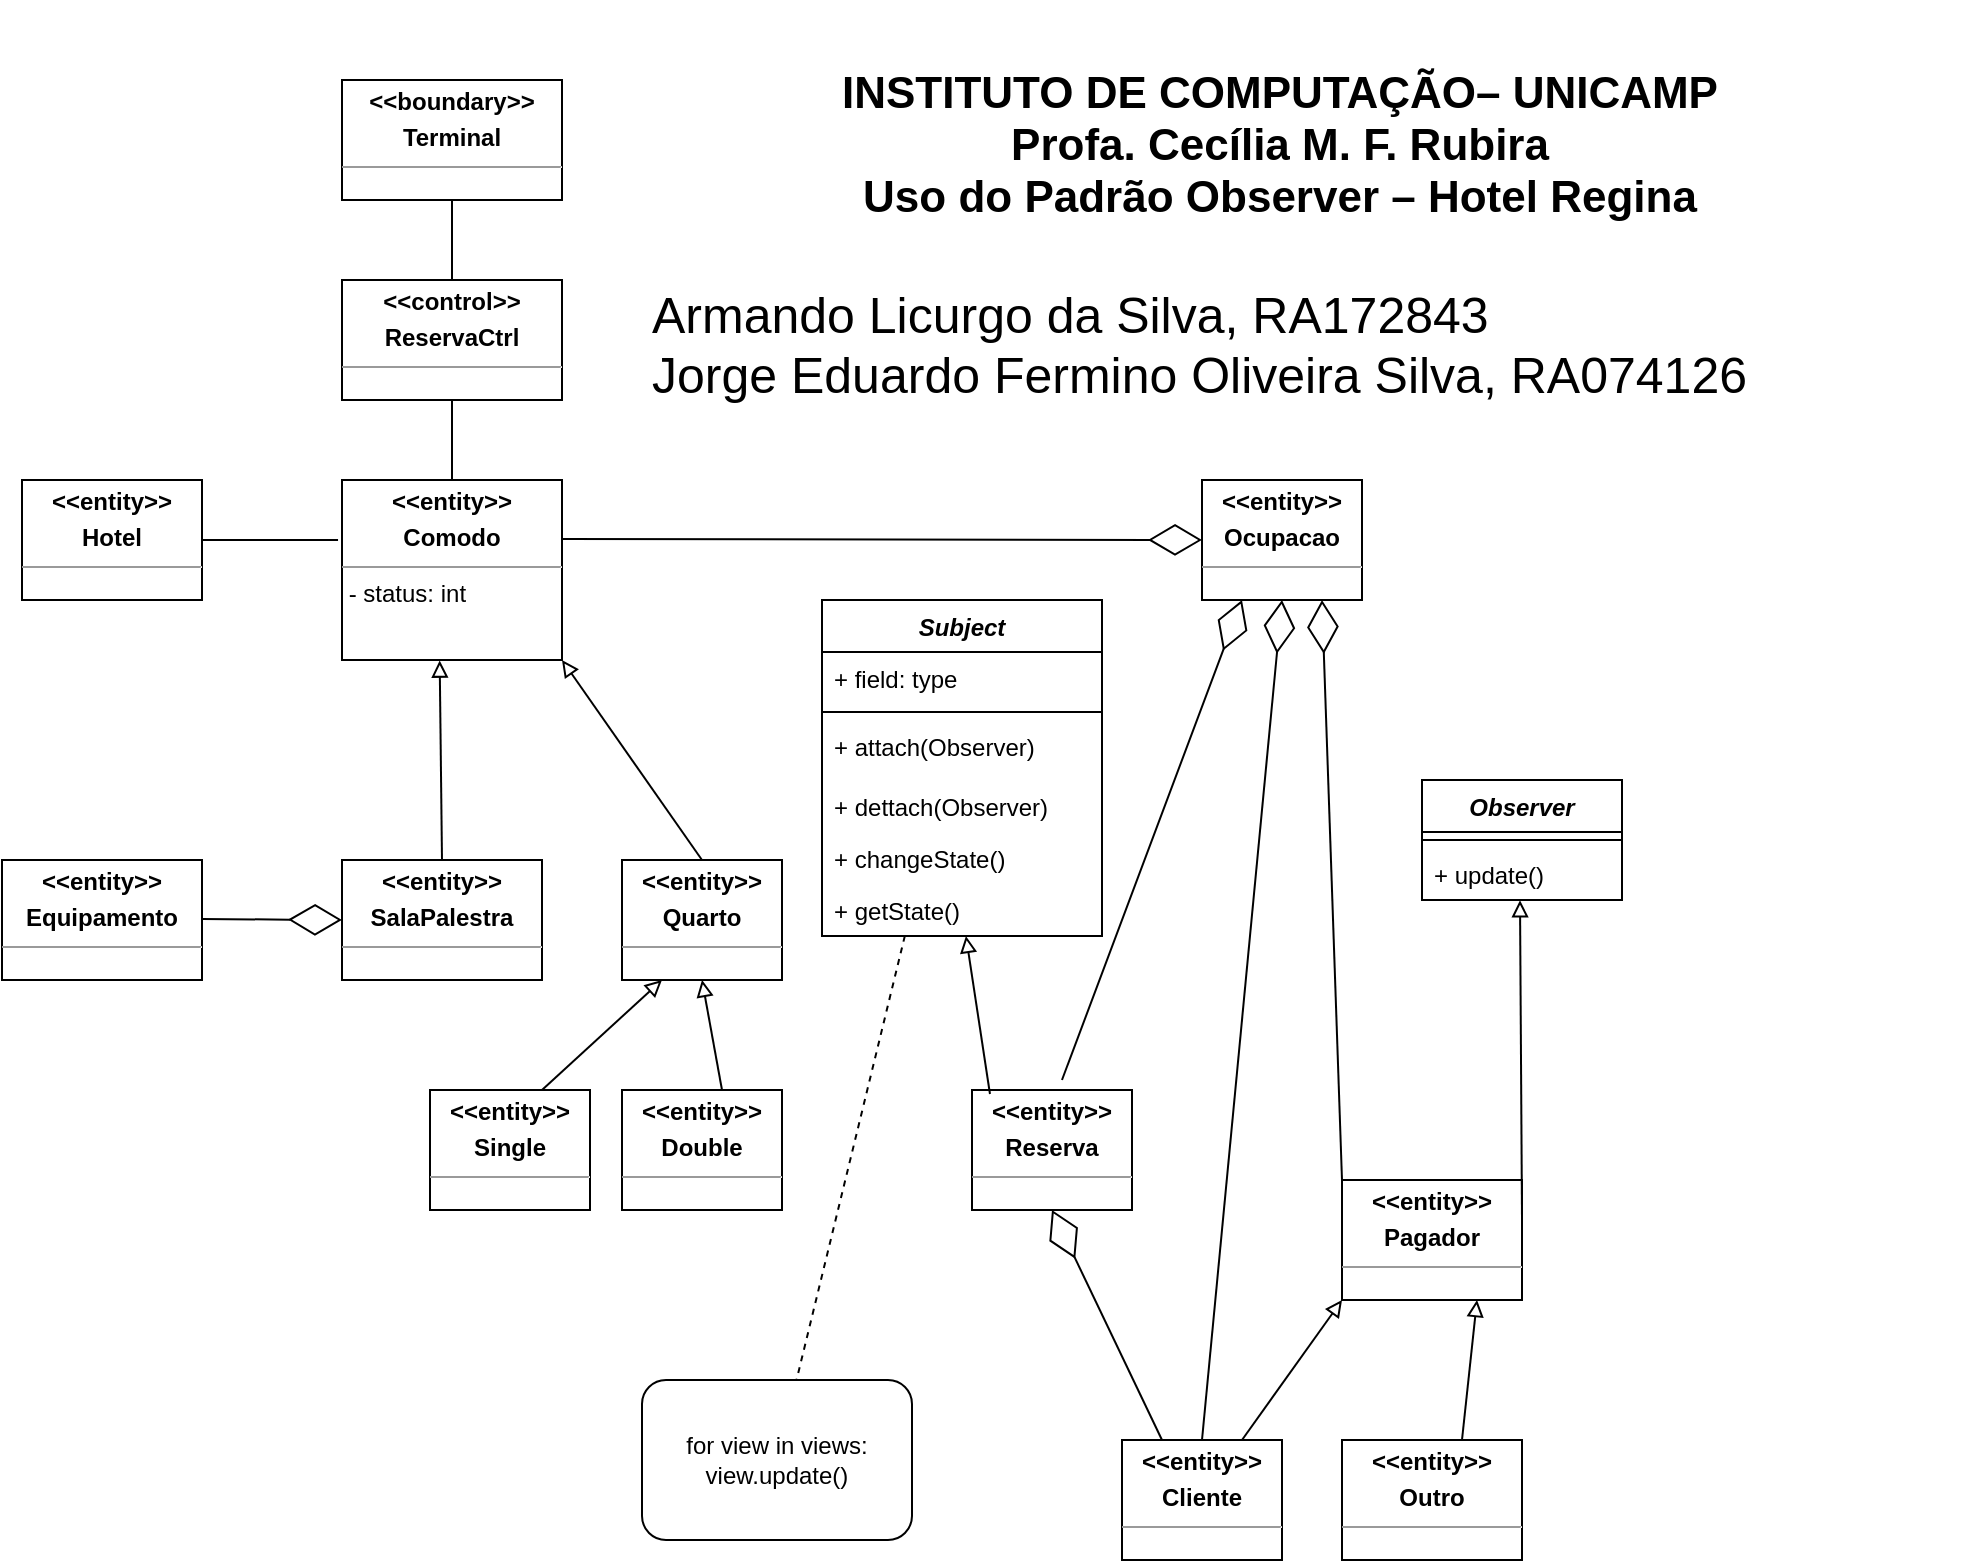 <mxfile version="20.0.3" type="github"><diagram id="ab7A9edM-awW-jda9u8C" name="Página-1"><mxGraphModel dx="643" dy="324" grid="1" gridSize="10" guides="1" tooltips="1" connect="1" arrows="1" fold="1" page="1" pageScale="1" pageWidth="1169" pageHeight="827" math="0" shadow="0"><root><mxCell id="0"/><mxCell id="1" parent="0"/><mxCell id="IG0xi2LIqLHHHlqzzg-J-4" value="&lt;p style=&quot;margin:0px;margin-top:4px;text-align:center;&quot;&gt;&lt;b&gt;&amp;lt;&amp;lt;entity&amp;gt;&amp;gt;&lt;/b&gt;&lt;/p&gt;&lt;p style=&quot;margin:0px;margin-top:4px;text-align:center;&quot;&gt;&lt;b&gt;Comodo&lt;/b&gt;&lt;/p&gt;&lt;hr size=&quot;1&quot;&gt;&lt;div style=&quot;height:2px;&quot;&gt;&amp;nbsp;- status: int&lt;/div&gt;&lt;div style=&quot;height:2px;&quot;&gt;&lt;br&gt;&lt;/div&gt;" style="verticalAlign=top;align=left;overflow=fill;fontSize=12;fontFamily=Helvetica;html=1;" parent="1" vertex="1"><mxGeometry x="330" y="250" width="110" height="90" as="geometry"/></mxCell><mxCell id="IG0xi2LIqLHHHlqzzg-J-5" value="&lt;p style=&quot;margin:0px;margin-top:4px;text-align:center;&quot;&gt;&lt;b&gt;&amp;lt;&amp;lt;entity&amp;gt;&amp;gt;&lt;/b&gt;&lt;/p&gt;&lt;p style=&quot;margin:0px;margin-top:4px;text-align:center;&quot;&gt;&lt;b&gt;Hotel&lt;/b&gt;&lt;/p&gt;&lt;hr size=&quot;1&quot;&gt;&lt;div style=&quot;height:2px;&quot;&gt;&lt;/div&gt;" style="verticalAlign=top;align=left;overflow=fill;fontSize=12;fontFamily=Helvetica;html=1;" parent="1" vertex="1"><mxGeometry x="170" y="250" width="90" height="60" as="geometry"/></mxCell><mxCell id="IG0xi2LIqLHHHlqzzg-J-6" value="&lt;p style=&quot;margin:0px;margin-top:4px;text-align:center;&quot;&gt;&lt;b&gt;&amp;lt;&amp;lt;entity&amp;gt;&amp;gt;&lt;/b&gt;&lt;/p&gt;&lt;p style=&quot;margin:0px;margin-top:4px;text-align:center;&quot;&gt;&lt;b&gt;Ocupacao&lt;/b&gt;&lt;/p&gt;&lt;hr size=&quot;1&quot;&gt;&lt;div style=&quot;height:2px;&quot;&gt;&lt;/div&gt;" style="verticalAlign=top;align=left;overflow=fill;fontSize=12;fontFamily=Helvetica;html=1;" parent="1" vertex="1"><mxGeometry x="760" y="250" width="80" height="60" as="geometry"/></mxCell><mxCell id="IG0xi2LIqLHHHlqzzg-J-7" value="&lt;p style=&quot;margin:0px;margin-top:4px;text-align:center;&quot;&gt;&lt;b&gt;&amp;lt;&amp;lt;entity&amp;gt;&amp;gt;&lt;/b&gt;&lt;/p&gt;&lt;p style=&quot;margin:0px;margin-top:4px;text-align:center;&quot;&gt;&lt;b&gt;Equipamento&lt;/b&gt;&lt;/p&gt;&lt;hr size=&quot;1&quot;&gt;&lt;div style=&quot;height:2px;&quot;&gt;&lt;/div&gt;" style="verticalAlign=top;align=left;overflow=fill;fontSize=12;fontFamily=Helvetica;html=1;" parent="1" vertex="1"><mxGeometry x="160" y="440" width="100" height="60" as="geometry"/></mxCell><mxCell id="IG0xi2LIqLHHHlqzzg-J-8" value="&lt;p style=&quot;margin:0px;margin-top:4px;text-align:center;&quot;&gt;&lt;b&gt;&amp;lt;&amp;lt;entity&amp;gt;&amp;gt;&lt;/b&gt;&lt;/p&gt;&lt;p style=&quot;margin:0px;margin-top:4px;text-align:center;&quot;&gt;&lt;b&gt;SalaPalestra&lt;/b&gt;&lt;/p&gt;&lt;hr size=&quot;1&quot;&gt;&lt;div style=&quot;height:2px;&quot;&gt;&lt;/div&gt;" style="verticalAlign=top;align=left;overflow=fill;fontSize=12;fontFamily=Helvetica;html=1;" parent="1" vertex="1"><mxGeometry x="330" y="440" width="100" height="60" as="geometry"/></mxCell><mxCell id="IG0xi2LIqLHHHlqzzg-J-9" value="&lt;p style=&quot;margin:0px;margin-top:4px;text-align:center;&quot;&gt;&lt;b&gt;&amp;lt;&amp;lt;entity&amp;gt;&amp;gt;&lt;/b&gt;&lt;/p&gt;&lt;p style=&quot;margin:0px;margin-top:4px;text-align:center;&quot;&gt;&lt;b&gt;Quarto&lt;/b&gt;&lt;/p&gt;&lt;hr size=&quot;1&quot;&gt;&lt;div style=&quot;height:2px;&quot;&gt;&lt;/div&gt;" style="verticalAlign=top;align=left;overflow=fill;fontSize=12;fontFamily=Helvetica;html=1;" parent="1" vertex="1"><mxGeometry x="470" y="440" width="80" height="60" as="geometry"/></mxCell><mxCell id="IG0xi2LIqLHHHlqzzg-J-10" value="&lt;p style=&quot;margin:0px;margin-top:4px;text-align:center;&quot;&gt;&lt;b&gt;&amp;lt;&amp;lt;entity&amp;gt;&amp;gt;&lt;/b&gt;&lt;/p&gt;&lt;p style=&quot;margin:0px;margin-top:4px;text-align:center;&quot;&gt;&lt;b&gt;Single&lt;/b&gt;&lt;/p&gt;&lt;hr size=&quot;1&quot;&gt;&lt;div style=&quot;height:2px;&quot;&gt;&lt;/div&gt;" style="verticalAlign=top;align=left;overflow=fill;fontSize=12;fontFamily=Helvetica;html=1;" parent="1" vertex="1"><mxGeometry x="374" y="555" width="80" height="60" as="geometry"/></mxCell><mxCell id="IG0xi2LIqLHHHlqzzg-J-11" value="&lt;p style=&quot;margin:0px;margin-top:4px;text-align:center;&quot;&gt;&lt;b&gt;&amp;lt;&amp;lt;entity&amp;gt;&amp;gt;&lt;/b&gt;&lt;/p&gt;&lt;p style=&quot;margin:0px;margin-top:4px;text-align:center;&quot;&gt;&lt;b&gt;Double&lt;/b&gt;&lt;/p&gt;&lt;hr size=&quot;1&quot;&gt;&lt;div style=&quot;height:2px;&quot;&gt;&lt;/div&gt;" style="verticalAlign=top;align=left;overflow=fill;fontSize=12;fontFamily=Helvetica;html=1;" parent="1" vertex="1"><mxGeometry x="470" y="555" width="80" height="60" as="geometry"/></mxCell><mxCell id="IG0xi2LIqLHHHlqzzg-J-12" value="&lt;p style=&quot;margin:0px;margin-top:4px;text-align:center;&quot;&gt;&lt;b&gt;&amp;lt;&amp;lt;entity&amp;gt;&amp;gt;&lt;/b&gt;&lt;/p&gt;&lt;p style=&quot;margin:0px;margin-top:4px;text-align:center;&quot;&gt;&lt;b&gt;Reserva&lt;/b&gt;&lt;/p&gt;&lt;hr size=&quot;1&quot;&gt;&lt;div style=&quot;height:2px;&quot;&gt;&lt;/div&gt;" style="verticalAlign=top;align=left;overflow=fill;fontSize=12;fontFamily=Helvetica;html=1;" parent="1" vertex="1"><mxGeometry x="645" y="555" width="80" height="60" as="geometry"/></mxCell><mxCell id="IG0xi2LIqLHHHlqzzg-J-13" value="&lt;p style=&quot;margin:0px;margin-top:4px;text-align:center;&quot;&gt;&lt;b&gt;&amp;lt;&amp;lt;entity&amp;gt;&amp;gt;&lt;/b&gt;&lt;/p&gt;&lt;p style=&quot;margin:0px;margin-top:4px;text-align:center;&quot;&gt;&lt;b&gt;Pagador&lt;/b&gt;&lt;/p&gt;&lt;hr size=&quot;1&quot;&gt;&lt;div style=&quot;height:2px;&quot;&gt;&lt;/div&gt;" style="verticalAlign=top;align=left;overflow=fill;fontSize=12;fontFamily=Helvetica;html=1;" parent="1" vertex="1"><mxGeometry x="830" y="600" width="90" height="60" as="geometry"/></mxCell><mxCell id="IG0xi2LIqLHHHlqzzg-J-14" value="&lt;p style=&quot;margin:0px;margin-top:4px;text-align:center;&quot;&gt;&lt;b&gt;&amp;lt;&amp;lt;entity&amp;gt;&amp;gt;&lt;/b&gt;&lt;/p&gt;&lt;p style=&quot;margin:0px;margin-top:4px;text-align:center;&quot;&gt;&lt;b&gt;Cliente&lt;/b&gt;&lt;/p&gt;&lt;hr size=&quot;1&quot;&gt;&lt;div style=&quot;height:2px;&quot;&gt;&lt;/div&gt;" style="verticalAlign=top;align=left;overflow=fill;fontSize=12;fontFamily=Helvetica;html=1;" parent="1" vertex="1"><mxGeometry x="720" y="730" width="80" height="60" as="geometry"/></mxCell><mxCell id="IG0xi2LIqLHHHlqzzg-J-15" value="&lt;p style=&quot;margin:0px;margin-top:4px;text-align:center;&quot;&gt;&lt;b&gt;&amp;lt;&amp;lt;entity&amp;gt;&amp;gt;&lt;/b&gt;&lt;/p&gt;&lt;p style=&quot;margin:0px;margin-top:4px;text-align:center;&quot;&gt;&lt;b&gt;Outro&lt;/b&gt;&lt;/p&gt;&lt;hr size=&quot;1&quot;&gt;&lt;div style=&quot;height:2px;&quot;&gt;&lt;/div&gt;" style="verticalAlign=top;align=left;overflow=fill;fontSize=12;fontFamily=Helvetica;html=1;" parent="1" vertex="1"><mxGeometry x="830" y="730" width="90" height="60" as="geometry"/></mxCell><mxCell id="IG0xi2LIqLHHHlqzzg-J-17" value="&lt;p style=&quot;margin:0px;margin-top:4px;text-align:center;&quot;&gt;&lt;b&gt;&amp;lt;&amp;lt;control&amp;gt;&amp;gt;&lt;/b&gt;&lt;/p&gt;&lt;p style=&quot;margin:0px;margin-top:4px;text-align:center;&quot;&gt;&lt;b&gt;ReservaCtrl&lt;/b&gt;&lt;/p&gt;&lt;hr size=&quot;1&quot;&gt;&lt;div style=&quot;height:2px;&quot;&gt;&lt;/div&gt;" style="verticalAlign=top;align=left;overflow=fill;fontSize=12;fontFamily=Helvetica;html=1;" parent="1" vertex="1"><mxGeometry x="330" y="150" width="110" height="60" as="geometry"/></mxCell><mxCell id="IG0xi2LIqLHHHlqzzg-J-18" value="&lt;p style=&quot;margin:0px;margin-top:4px;text-align:center;&quot;&gt;&lt;b&gt;&amp;lt;&amp;lt;boundary&amp;gt;&amp;gt;&lt;/b&gt;&lt;/p&gt;&lt;p style=&quot;margin:0px;margin-top:4px;text-align:center;&quot;&gt;&lt;b&gt;Terminal&lt;/b&gt;&lt;/p&gt;&lt;hr size=&quot;1&quot;&gt;&lt;div style=&quot;height:2px;&quot;&gt;&lt;/div&gt;" style="verticalAlign=top;align=left;overflow=fill;fontSize=12;fontFamily=Helvetica;html=1;" parent="1" vertex="1"><mxGeometry x="330" y="50" width="110" height="60" as="geometry"/></mxCell><mxCell id="IG0xi2LIqLHHHlqzzg-J-20" value="" style="endArrow=diamondThin;endFill=0;endSize=24;html=1;rounded=0;entryX=0;entryY=0.5;entryDx=0;entryDy=0;" parent="1" target="IG0xi2LIqLHHHlqzzg-J-8" edge="1"><mxGeometry width="160" relative="1" as="geometry"><mxPoint x="260" y="469.5" as="sourcePoint"/><mxPoint x="420" y="469.5" as="targetPoint"/></mxGeometry></mxCell><mxCell id="IG0xi2LIqLHHHlqzzg-J-24" value="" style="endArrow=block;html=1;rounded=0;entryX=0.444;entryY=1.003;entryDx=0;entryDy=0;entryPerimeter=0;endFill=0;" parent="1" target="IG0xi2LIqLHHHlqzzg-J-4" edge="1"><mxGeometry width="50" height="50" relative="1" as="geometry"><mxPoint x="380" y="440" as="sourcePoint"/><mxPoint x="430" y="390" as="targetPoint"/></mxGeometry></mxCell><mxCell id="IG0xi2LIqLHHHlqzzg-J-26" value="" style="endArrow=block;html=1;rounded=0;entryX=1;entryY=1;entryDx=0;entryDy=0;endFill=0;" parent="1" target="IG0xi2LIqLHHHlqzzg-J-4" edge="1"><mxGeometry width="50" height="50" relative="1" as="geometry"><mxPoint x="510" y="440" as="sourcePoint"/><mxPoint x="560" y="390" as="targetPoint"/></mxGeometry></mxCell><mxCell id="IG0xi2LIqLHHHlqzzg-J-27" value="" style="endArrow=block;html=1;rounded=0;entryX=0.25;entryY=1;entryDx=0;entryDy=0;endFill=0;" parent="1" target="IG0xi2LIqLHHHlqzzg-J-9" edge="1"><mxGeometry width="50" height="50" relative="1" as="geometry"><mxPoint x="430" y="555" as="sourcePoint"/><mxPoint x="480" y="505" as="targetPoint"/></mxGeometry></mxCell><mxCell id="IG0xi2LIqLHHHlqzzg-J-28" value="" style="endArrow=block;html=1;rounded=0;endFill=0;entryX=0.5;entryY=1;entryDx=0;entryDy=0;" parent="1" edge="1" target="IG0xi2LIqLHHHlqzzg-J-9"><mxGeometry width="50" height="50" relative="1" as="geometry"><mxPoint x="520" y="555" as="sourcePoint"/><mxPoint x="510" y="505" as="targetPoint"/></mxGeometry></mxCell><mxCell id="IG0xi2LIqLHHHlqzzg-J-29" value="" style="endArrow=block;html=1;rounded=0;entryX=0;entryY=1;entryDx=0;entryDy=0;endFill=0;" parent="1" target="IG0xi2LIqLHHHlqzzg-J-13" edge="1"><mxGeometry width="50" height="50" relative="1" as="geometry"><mxPoint x="780" y="730" as="sourcePoint"/><mxPoint x="830" y="680" as="targetPoint"/></mxGeometry></mxCell><mxCell id="IG0xi2LIqLHHHlqzzg-J-30" value="" style="endArrow=block;html=1;rounded=0;entryX=0.75;entryY=1;entryDx=0;entryDy=0;endFill=0;" parent="1" target="IG0xi2LIqLHHHlqzzg-J-13" edge="1"><mxGeometry width="50" height="50" relative="1" as="geometry"><mxPoint x="890" y="730" as="sourcePoint"/><mxPoint x="940" y="680" as="targetPoint"/></mxGeometry></mxCell><mxCell id="IG0xi2LIqLHHHlqzzg-J-31" value="" style="endArrow=diamondThin;endFill=0;endSize=24;html=1;rounded=0;entryX=0;entryY=0.5;entryDx=0;entryDy=0;" parent="1" target="IG0xi2LIqLHHHlqzzg-J-6" edge="1"><mxGeometry width="160" relative="1" as="geometry"><mxPoint x="440" y="279.5" as="sourcePoint"/><mxPoint x="600" y="279.5" as="targetPoint"/></mxGeometry></mxCell><mxCell id="IG0xi2LIqLHHHlqzzg-J-33" value="Subject" style="swimlane;fontStyle=3;align=center;verticalAlign=top;childLayout=stackLayout;horizontal=1;startSize=26;horizontalStack=0;resizeParent=1;resizeParentMax=0;resizeLast=0;collapsible=1;marginBottom=0;" parent="1" vertex="1"><mxGeometry x="570" y="310" width="140" height="168" as="geometry"/></mxCell><mxCell id="IG0xi2LIqLHHHlqzzg-J-34" value="+ field: type" style="text;strokeColor=none;fillColor=none;align=left;verticalAlign=top;spacingLeft=4;spacingRight=4;overflow=hidden;rotatable=0;points=[[0,0.5],[1,0.5]];portConstraint=eastwest;" parent="IG0xi2LIqLHHHlqzzg-J-33" vertex="1"><mxGeometry y="26" width="140" height="26" as="geometry"/></mxCell><mxCell id="IG0xi2LIqLHHHlqzzg-J-35" value="" style="line;strokeWidth=1;fillColor=none;align=left;verticalAlign=middle;spacingTop=-1;spacingLeft=3;spacingRight=3;rotatable=0;labelPosition=right;points=[];portConstraint=eastwest;" parent="IG0xi2LIqLHHHlqzzg-J-33" vertex="1"><mxGeometry y="52" width="140" height="8" as="geometry"/></mxCell><mxCell id="IG0xi2LIqLHHHlqzzg-J-36" value="+ attach(Observer)" style="text;strokeColor=none;fillColor=none;align=left;verticalAlign=top;spacingLeft=4;spacingRight=4;overflow=hidden;rotatable=0;points=[[0,0.5],[1,0.5]];portConstraint=eastwest;" parent="IG0xi2LIqLHHHlqzzg-J-33" vertex="1"><mxGeometry y="60" width="140" height="30" as="geometry"/></mxCell><mxCell id="RsQRbWGko6l9GELrMRys-12" value="+ dettach(Observer)" style="text;strokeColor=none;fillColor=none;align=left;verticalAlign=top;spacingLeft=4;spacingRight=4;overflow=hidden;rotatable=0;points=[[0,0.5],[1,0.5]];portConstraint=eastwest;fontSize=12;" vertex="1" parent="IG0xi2LIqLHHHlqzzg-J-33"><mxGeometry y="90" width="140" height="26" as="geometry"/></mxCell><mxCell id="RsQRbWGko6l9GELrMRys-10" value="+ changeState()" style="text;strokeColor=none;fillColor=none;align=left;verticalAlign=top;spacingLeft=4;spacingRight=4;overflow=hidden;rotatable=0;points=[[0,0.5],[1,0.5]];portConstraint=eastwest;fontSize=12;" vertex="1" parent="IG0xi2LIqLHHHlqzzg-J-33"><mxGeometry y="116" width="140" height="26" as="geometry"/></mxCell><mxCell id="RsQRbWGko6l9GELrMRys-8" value="+ getState()" style="text;strokeColor=none;fillColor=none;align=left;verticalAlign=top;spacingLeft=4;spacingRight=4;overflow=hidden;rotatable=0;points=[[0,0.5],[1,0.5]];portConstraint=eastwest;fontSize=12;" vertex="1" parent="IG0xi2LIqLHHHlqzzg-J-33"><mxGeometry y="142" width="140" height="26" as="geometry"/></mxCell><mxCell id="IG0xi2LIqLHHHlqzzg-J-38" value="Observer" style="swimlane;fontStyle=3;align=center;verticalAlign=top;childLayout=stackLayout;horizontal=1;startSize=26;horizontalStack=0;resizeParent=1;resizeParentMax=0;resizeLast=0;collapsible=1;marginBottom=0;" parent="1" vertex="1"><mxGeometry x="870" y="400" width="100" height="60" as="geometry"/></mxCell><mxCell id="IG0xi2LIqLHHHlqzzg-J-40" value="" style="line;strokeWidth=1;fillColor=none;align=left;verticalAlign=middle;spacingTop=-1;spacingLeft=3;spacingRight=3;rotatable=0;labelPosition=right;points=[];portConstraint=eastwest;" parent="IG0xi2LIqLHHHlqzzg-J-38" vertex="1"><mxGeometry y="26" width="100" height="8" as="geometry"/></mxCell><mxCell id="IG0xi2LIqLHHHlqzzg-J-41" value="+ update()" style="text;strokeColor=none;fillColor=none;align=left;verticalAlign=top;spacingLeft=4;spacingRight=4;overflow=hidden;rotatable=0;points=[[0,0.5],[1,0.5]];portConstraint=eastwest;" parent="IG0xi2LIqLHHHlqzzg-J-38" vertex="1"><mxGeometry y="34" width="100" height="26" as="geometry"/></mxCell><mxCell id="IG0xi2LIqLHHHlqzzg-J-42" value="" style="endArrow=block;html=1;rounded=0;entryX=0.49;entryY=1.005;entryDx=0;entryDy=0;entryPerimeter=0;endFill=0;" parent="1" target="IG0xi2LIqLHHHlqzzg-J-41" edge="1"><mxGeometry width="50" height="50" relative="1" as="geometry"><mxPoint x="920" y="618.98" as="sourcePoint"/><mxPoint x="989.6" y="515.172" as="targetPoint"/></mxGeometry></mxCell><mxCell id="IG0xi2LIqLHHHlqzzg-J-46" value="" style="endArrow=diamondThin;endFill=0;endSize=24;html=1;rounded=0;entryX=0.5;entryY=1;entryDx=0;entryDy=0;exitX=0.25;exitY=0;exitDx=0;exitDy=0;" parent="1" source="IG0xi2LIqLHHHlqzzg-J-14" target="IG0xi2LIqLHHHlqzzg-J-12" edge="1"><mxGeometry width="160" relative="1" as="geometry"><mxPoint x="640" y="680" as="sourcePoint"/><mxPoint x="720" y="680" as="targetPoint"/></mxGeometry></mxCell><mxCell id="IG0xi2LIqLHHHlqzzg-J-47" value="" style="endArrow=diamondThin;endFill=0;endSize=24;html=1;rounded=0;entryX=0.25;entryY=1;entryDx=0;entryDy=0;" parent="1" target="IG0xi2LIqLHHHlqzzg-J-6" edge="1"><mxGeometry width="160" relative="1" as="geometry"><mxPoint x="690" y="550" as="sourcePoint"/><mxPoint x="805" y="511.5" as="targetPoint"/></mxGeometry></mxCell><mxCell id="IG0xi2LIqLHHHlqzzg-J-48" value="" style="endArrow=diamondThin;endFill=0;endSize=24;html=1;rounded=0;exitX=0.5;exitY=0;exitDx=0;exitDy=0;entryX=0.5;entryY=1;entryDx=0;entryDy=0;" parent="1" source="IG0xi2LIqLHHHlqzzg-J-14" target="IG0xi2LIqLHHHlqzzg-J-6" edge="1"><mxGeometry width="160" relative="1" as="geometry"><mxPoint x="770" y="420" as="sourcePoint"/><mxPoint x="850" y="420" as="targetPoint"/></mxGeometry></mxCell><mxCell id="IG0xi2LIqLHHHlqzzg-J-49" value="" style="endArrow=diamondThin;endFill=0;endSize=24;html=1;rounded=0;entryX=0.75;entryY=1;entryDx=0;entryDy=0;exitX=0;exitY=0;exitDx=0;exitDy=0;" parent="1" target="IG0xi2LIqLHHHlqzzg-J-6" edge="1" source="IG0xi2LIqLHHHlqzzg-J-13"><mxGeometry width="160" relative="1" as="geometry"><mxPoint x="880" y="590" as="sourcePoint"/><mxPoint x="1050" y="430" as="targetPoint"/></mxGeometry></mxCell><mxCell id="IG0xi2LIqLHHHlqzzg-J-52" value="" style="endArrow=block;html=1;rounded=0;endFill=0;" parent="1" target="RsQRbWGko6l9GELrMRys-8" edge="1"><mxGeometry width="50" height="50" relative="1" as="geometry"><mxPoint x="653.99" y="557" as="sourcePoint"/><mxPoint x="654" y="490" as="targetPoint"/></mxGeometry></mxCell><mxCell id="IG0xi2LIqLHHHlqzzg-J-55" value="" style="endArrow=none;html=1;rounded=0;entryX=0.5;entryY=1;entryDx=0;entryDy=0;exitX=0.5;exitY=0;exitDx=0;exitDy=0;" parent="1" source="IG0xi2LIqLHHHlqzzg-J-17" target="IG0xi2LIqLHHHlqzzg-J-18" edge="1"><mxGeometry width="50" height="50" relative="1" as="geometry"><mxPoint x="380" y="150" as="sourcePoint"/><mxPoint x="430" y="100" as="targetPoint"/></mxGeometry></mxCell><mxCell id="IG0xi2LIqLHHHlqzzg-J-58" value="" style="endArrow=none;html=1;rounded=0;entryX=0.5;entryY=1;entryDx=0;entryDy=0;" parent="1" target="IG0xi2LIqLHHHlqzzg-J-17" edge="1"><mxGeometry width="50" height="50" relative="1" as="geometry"><mxPoint x="385" y="250" as="sourcePoint"/><mxPoint x="430" y="200" as="targetPoint"/></mxGeometry></mxCell><mxCell id="IG0xi2LIqLHHHlqzzg-J-61" value="" style="endArrow=none;html=1;rounded=0;entryX=-0.018;entryY=0.333;entryDx=0;entryDy=0;entryPerimeter=0;" parent="1" target="IG0xi2LIqLHHHlqzzg-J-4" edge="1"><mxGeometry width="50" height="50" relative="1" as="geometry"><mxPoint x="260" y="280" as="sourcePoint"/><mxPoint x="310" y="230" as="targetPoint"/></mxGeometry></mxCell><mxCell id="IG0xi2LIqLHHHlqzzg-J-62" value="" style="endArrow=none;dashed=1;html=1;rounded=0;exitX=0.296;exitY=0.996;exitDx=0;exitDy=0;exitPerimeter=0;" parent="1" source="RsQRbWGko6l9GELrMRys-8" target="IG0xi2LIqLHHHlqzzg-J-63" edge="1"><mxGeometry width="50" height="50" relative="1" as="geometry"><mxPoint x="610" y="490" as="sourcePoint"/><mxPoint x="860" y="690" as="targetPoint"/></mxGeometry></mxCell><mxCell id="IG0xi2LIqLHHHlqzzg-J-63" value="for view in views:&lt;br&gt;view.update()" style="rounded=1;whiteSpace=wrap;html=1;" parent="1" vertex="1"><mxGeometry x="480" y="700" width="135" height="80" as="geometry"/></mxCell><mxCell id="RsQRbWGko6l9GELrMRys-2" value="INSTITUTO DE COMPUTAÇÃO– UNICAMP&#xA;Profa. Cecília M. F. Rubira&#xA;Uso do Padrão Observer – Hotel Regina" style="text;align=center;fontStyle=1;verticalAlign=middle;spacingLeft=3;spacingRight=3;strokeColor=none;rotatable=0;points=[[0,0.5],[1,0.5]];portConstraint=eastwest;fontSize=22;" vertex="1" parent="1"><mxGeometry x="454" y="10" width="690" height="140" as="geometry"/></mxCell><mxCell id="RsQRbWGko6l9GELrMRys-3" value="Armando Licurgo da Silva, RA172843&#xA;Jorge Eduardo Fermino Oliveira Silva, RA074126&#xA;" style="text;align=left;fontStyle=0;verticalAlign=middle;spacingLeft=3;spacingRight=3;strokeColor=none;rotatable=0;points=[[0,0.5],[1,0.5]];portConstraint=eastwest;fontSize=25;" vertex="1" parent="1"><mxGeometry x="480" y="160" width="650" height="70" as="geometry"/></mxCell></root></mxGraphModel></diagram></mxfile>